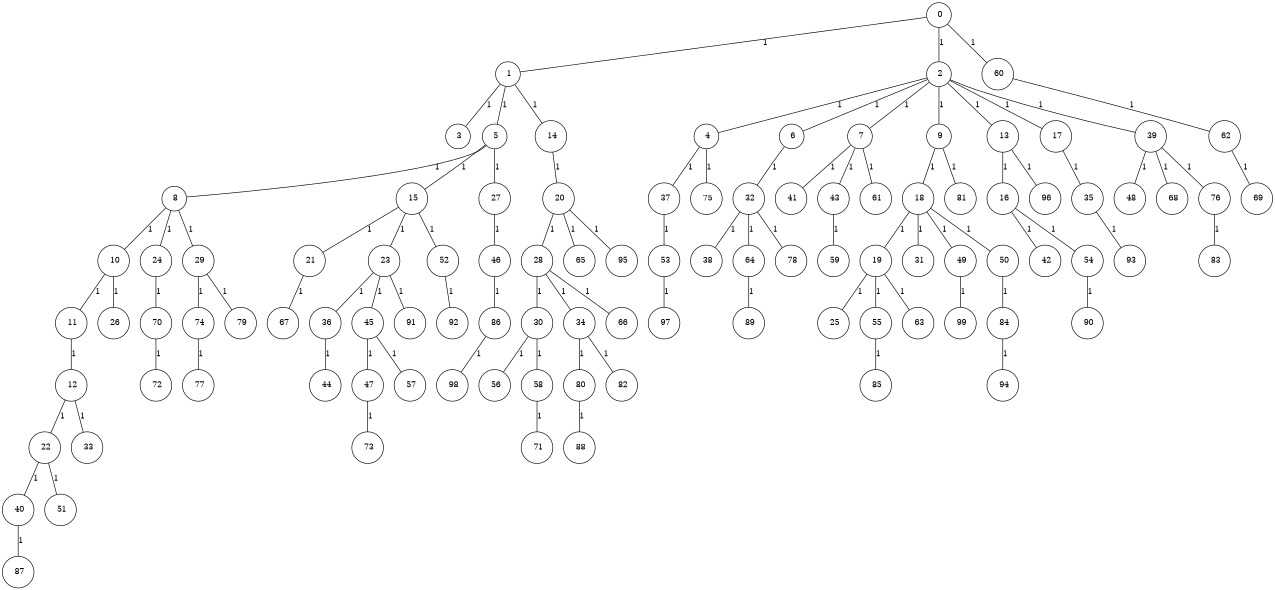 graph G {
size="8.5,11;"
ratio = "expand;"
fixedsize="true;"
overlap="scale;"
node[shape=circle,width=.12,hight=.12,fontsize=12]
edge[fontsize=12]

0[label=" 0" color=black, pos="2.2141184,2.3736106!"];
1[label=" 1" color=black, pos="2.1461991,1.3113895!"];
2[label=" 2" color=black, pos="1.3861862,0.22547728!"];
3[label=" 3" color=black, pos="0.61766462,0.71529513!"];
4[label=" 4" color=black, pos="1.9448503,1.2716401!"];
5[label=" 5" color=black, pos="1.9702447,0.75886596!"];
6[label=" 6" color=black, pos="1.2489745,1.855616!"];
7[label=" 7" color=black, pos="0.85582607,0.17612489!"];
8[label=" 8" color=black, pos="2.3759338,2.2566417!"];
9[label=" 9" color=black, pos="2.5138895,1.6186237!"];
10[label=" 10" color=black, pos="0.69410078,0.13967586!"];
11[label=" 11" color=black, pos="2.3923483,1.7175666!"];
12[label=" 12" color=black, pos="0.18729386,0.31925296!"];
13[label=" 13" color=black, pos="2.752061,2.6295343!"];
14[label=" 14" color=black, pos="2.0856798,0.31849753!"];
15[label=" 15" color=black, pos="0.06932717,0.011450331!"];
16[label=" 16" color=black, pos="0.044357943,1.9673938!"];
17[label=" 17" color=black, pos="0.83612319,2.4583231!"];
18[label=" 18" color=black, pos="0.43011862,1.8419894!"];
19[label=" 19" color=black, pos="0.45297,2.1596656!"];
20[label=" 20" color=black, pos="1.5487627,2.7978024!"];
21[label=" 21" color=black, pos="0.55703749,1.3018591!"];
22[label=" 22" color=black, pos="2.9124871,2.5842231!"];
23[label=" 23" color=black, pos="1.1149791,2.4270752!"];
24[label=" 24" color=black, pos="1.8637655,2.7175844!"];
25[label=" 25" color=black, pos="1.9804866,2.2301126!"];
26[label=" 26" color=black, pos="2.7739066,0.23307218!"];
27[label=" 27" color=black, pos="1.6316579,2.8671404!"];
28[label=" 28" color=black, pos="0.87165636,1.4812442!"];
29[label=" 29" color=black, pos="0.092279521,2.0714111!"];
30[label=" 30" color=black, pos="2.40346,2.9865808!"];
31[label=" 31" color=black, pos="0.25130775,1.677776!"];
32[label=" 32" color=black, pos="2.808125,2.8149619!"];
33[label=" 33" color=black, pos="1.571268,0.19921677!"];
34[label=" 34" color=black, pos="0.11717647,0.57205117!"];
35[label=" 35" color=black, pos="0.82502673,2.929255!"];
36[label=" 36" color=black, pos="1.1041344,0.12537695!"];
37[label=" 37" color=black, pos="1.1936026,1.2011805!"];
38[label=" 38" color=black, pos="1.8524224,0.11550161!"];
39[label=" 39" color=black, pos="2.6014173,2.2188033!"];
40[label=" 40" color=black, pos="2.1886381,2.1981538!"];
41[label=" 41" color=black, pos="1.0788397,1.1050807!"];
42[label=" 42" color=black, pos="0.82965949,0.94485058!"];
43[label=" 43" color=black, pos="1.1163235,0.35136932!"];
44[label=" 44" color=black, pos="1.2846049,0.41687181!"];
45[label=" 45" color=black, pos="2.6735344,1.07527!"];
46[label=" 46" color=black, pos="0.80581363,1.6296868!"];
47[label=" 47" color=black, pos="2.9840493,2.8167731!"];
48[label=" 48" color=black, pos="0.88225536,2.9325935!"];
49[label=" 49" color=black, pos="0.41229743,0.15711121!"];
50[label=" 50" color=black, pos="0.71480603,0.89664314!"];
51[label=" 51" color=black, pos="2.9760674,2.0515874!"];
52[label=" 52" color=black, pos="2.7247587,1.7388797!"];
53[label=" 53" color=black, pos="2.0865115,0.92424978!"];
54[label=" 54" color=black, pos="1.0049214,0.29955604!"];
55[label=" 55" color=black, pos="0.40242677,0.161658!"];
56[label=" 56" color=black, pos="1.131256,1.2457772!"];
57[label=" 57" color=black, pos="1.1319256,2.7855104!"];
58[label=" 58" color=black, pos="0.50485016,0.67786114!"];
59[label=" 59" color=black, pos="2.930166,0.7415898!"];
60[label=" 60" color=black, pos="1.1979077,1.0532178!"];
61[label=" 61" color=black, pos="1.2946192,2.1767444!"];
62[label=" 62" color=black, pos="2.5314042,1.2885113!"];
63[label=" 63" color=black, pos="2.5926296,0.21851304!"];
64[label=" 64" color=black, pos="0.54442073,1.2674391!"];
65[label=" 65" color=black, pos="2.8671786,1.523078!"];
66[label=" 66" color=black, pos="0.73510299,2.8529463!"];
67[label=" 67" color=black, pos="0.93038765,2.3201937!"];
68[label=" 68" color=black, pos="0.075005583,0.4127146!"];
69[label=" 69" color=black, pos="1.350879,0.66916546!"];
70[label=" 70" color=black, pos="1.0657594,1.816114!"];
71[label=" 71" color=black, pos="1.407846,1.3822746!"];
72[label=" 72" color=black, pos="0.49891727,1.6286131!"];
73[label=" 73" color=black, pos="0.70266312,0.73812458!"];
74[label=" 74" color=black, pos="0.3526302,1.1030351!"];
75[label=" 75" color=black, pos="1.1856069,0.41131321!"];
76[label=" 76" color=black, pos="2.7966402,0.63023735!"];
77[label=" 77" color=black, pos="1.4134868,2.0298022!"];
78[label=" 78" color=black, pos="1.2570795,1.1376352!"];
79[label=" 79" color=black, pos="2.8805433,2.6171923!"];
80[label=" 80" color=black, pos="2.1696234,2.7455565!"];
81[label=" 81" color=black, pos="1.3974965,0.31005264!"];
82[label=" 82" color=black, pos="1.0747519,0.033144536!"];
83[label=" 83" color=black, pos="1.8363165,2.5209713!"];
84[label=" 84" color=black, pos="2.2684856,2.7804758!"];
85[label=" 85" color=black, pos="1.4506115,1.1612186!"];
86[label=" 86" color=black, pos="1.6561943,1.3726166!"];
87[label=" 87" color=black, pos="1.8187635,0.91619825!"];
88[label=" 88" color=black, pos="1.2356143,0.86067342!"];
89[label=" 89" color=black, pos="2.1454358,0.38323748!"];
90[label=" 90" color=black, pos="2.5838138,1.4805465!"];
91[label=" 91" color=black, pos="2.8608398,2.0530869!"];
92[label=" 92" color=black, pos="1.1527266,2.8112977!"];
93[label=" 93" color=black, pos="0.64384065,1.3110291!"];
94[label=" 94" color=black, pos="1.27137,1.8367726!"];
95[label=" 95" color=black, pos="0.67345462,1.0785204!"];
96[label=" 96" color=black, pos="1.4147255,1.5421797!"];
97[label=" 97" color=black, pos="2.1099198,2.780349!"];
98[label=" 98" color=black, pos="0.34179924,0.11386389!"];
99[label=" 99" color=black, pos="2.2624134,1.3319643!"];
0--1[label="1"]
0--2[label="1"]
0--60[label="1"]
1--3[label="1"]
1--5[label="1"]
1--14[label="1"]
2--4[label="1"]
2--6[label="1"]
2--7[label="1"]
2--9[label="1"]
2--13[label="1"]
2--17[label="1"]
2--39[label="1"]
4--37[label="1"]
4--75[label="1"]
5--8[label="1"]
5--15[label="1"]
5--27[label="1"]
6--32[label="1"]
7--41[label="1"]
7--43[label="1"]
7--61[label="1"]
8--10[label="1"]
8--24[label="1"]
8--29[label="1"]
9--18[label="1"]
9--81[label="1"]
10--11[label="1"]
10--26[label="1"]
11--12[label="1"]
12--22[label="1"]
12--33[label="1"]
13--16[label="1"]
13--96[label="1"]
14--20[label="1"]
15--21[label="1"]
15--23[label="1"]
15--52[label="1"]
16--42[label="1"]
16--54[label="1"]
17--35[label="1"]
18--19[label="1"]
18--31[label="1"]
18--49[label="1"]
18--50[label="1"]
19--25[label="1"]
19--55[label="1"]
19--63[label="1"]
20--28[label="1"]
20--65[label="1"]
20--95[label="1"]
21--67[label="1"]
22--40[label="1"]
22--51[label="1"]
23--36[label="1"]
23--45[label="1"]
23--91[label="1"]
24--70[label="1"]
27--46[label="1"]
28--30[label="1"]
28--34[label="1"]
28--66[label="1"]
29--74[label="1"]
29--79[label="1"]
30--56[label="1"]
30--58[label="1"]
32--38[label="1"]
32--64[label="1"]
32--78[label="1"]
34--80[label="1"]
34--82[label="1"]
35--93[label="1"]
36--44[label="1"]
37--53[label="1"]
39--48[label="1"]
39--68[label="1"]
39--76[label="1"]
40--87[label="1"]
43--59[label="1"]
45--47[label="1"]
45--57[label="1"]
46--86[label="1"]
47--73[label="1"]
49--99[label="1"]
50--84[label="1"]
52--92[label="1"]
53--97[label="1"]
54--90[label="1"]
55--85[label="1"]
58--71[label="1"]
60--62[label="1"]
62--69[label="1"]
64--89[label="1"]
70--72[label="1"]
74--77[label="1"]
76--83[label="1"]
80--88[label="1"]
84--94[label="1"]
86--98[label="1"]

}
